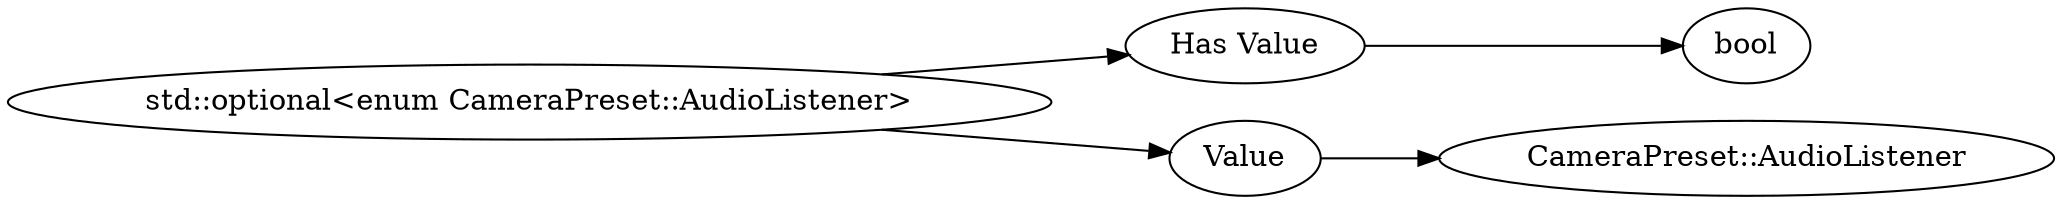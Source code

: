 digraph "std::optional<enum CameraPreset::AudioListener>" {
rankdir = LR
58
58 -> 59
59 -> 60
58 -> 61
61 -> 65

58 [label="std::optional<enum CameraPreset::AudioListener>",comment="name: \"std::optional<enum CameraPreset::AudioListener>\", typeName: \"\", id: 58, branchId: 0, recurseId: -1, attributes: 0, notes: \"\""];
59 [label="Has Value",comment="name: \"Has Value\", typeName: \"\", id: 59, branchId: 0, recurseId: -1, attributes: 0, notes: \"If true, follow with appropriate data type, otherwise nothing\""];
60 [label="bool",comment="name: \"bool\", typeName: \"\", id: 60, branchId: 0, recurseId: -1, attributes: 512, notes: \"\""];
61 [label="Value",comment="name: \"Value\", typeName: \"CameraPreset::AudioListener\", id: 61, branchId: 0, recurseId: -1, attributes: 256, notes: \"\""];
65 [label="CameraPreset::AudioListener",comment="name: \"CameraPreset::AudioListener\", typeName: \"\", id: 65, branchId: 0, recurseId: -1, attributes: 512, notes: \"\""];
{ rank = max;60;65}

}
